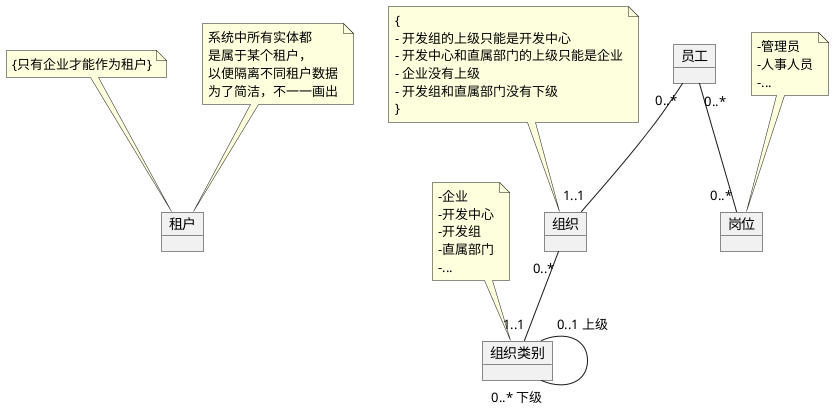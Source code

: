@startuml
object 租户
object 组织
object 组织类别
object 员工
object 岗位

组织 "0..*" -- "1..1" 组织类别
员工 "0..*" -- "1..1" 组织
组织类别 "0..1 上级" -- "0..* 下级" 组织类别
员工 "0..*" -- "0..*" 岗位

note "-企业\n-开发中心\n-开发组\n-直属部门\n-..." as n1
n1 .. 组织类别
note "{\n- 开发组的上级只能是开发中心\n- 开发中心和直属部门的上级只能是企业\n- 企业没有上级\n- 开发组和直属部门没有下级\n}" as n2
n2 .. 组织
note "{只有企业才能作为租户}" as n3
n3 .. 租户
note "系统中所有实体都\n是属于某个租户，\n以便隔离不同租户数据\n为了简洁，不一一画出" as n4
n4 .. 租户
note "-管理员\n-人事人员\n-..." as n5
n5 .. 岗位


@enduml

